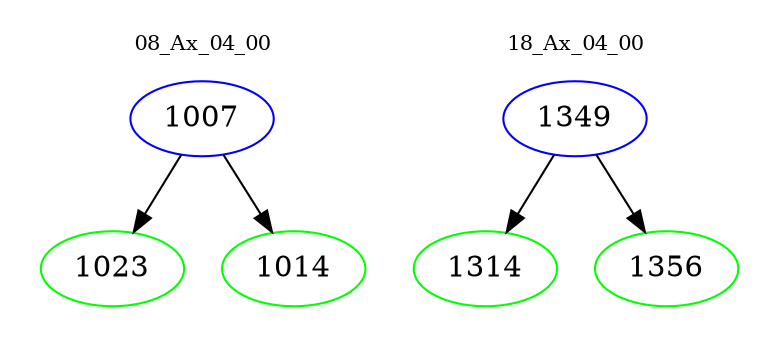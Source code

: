 digraph{
subgraph cluster_0 {
color = white
label = "08_Ax_04_00";
fontsize=10;
T0_1007 [label="1007", color="blue"]
T0_1007 -> T0_1023 [color="black"]
T0_1023 [label="1023", color="green"]
T0_1007 -> T0_1014 [color="black"]
T0_1014 [label="1014", color="green"]
}
subgraph cluster_1 {
color = white
label = "18_Ax_04_00";
fontsize=10;
T1_1349 [label="1349", color="blue"]
T1_1349 -> T1_1314 [color="black"]
T1_1314 [label="1314", color="green"]
T1_1349 -> T1_1356 [color="black"]
T1_1356 [label="1356", color="green"]
}
}
